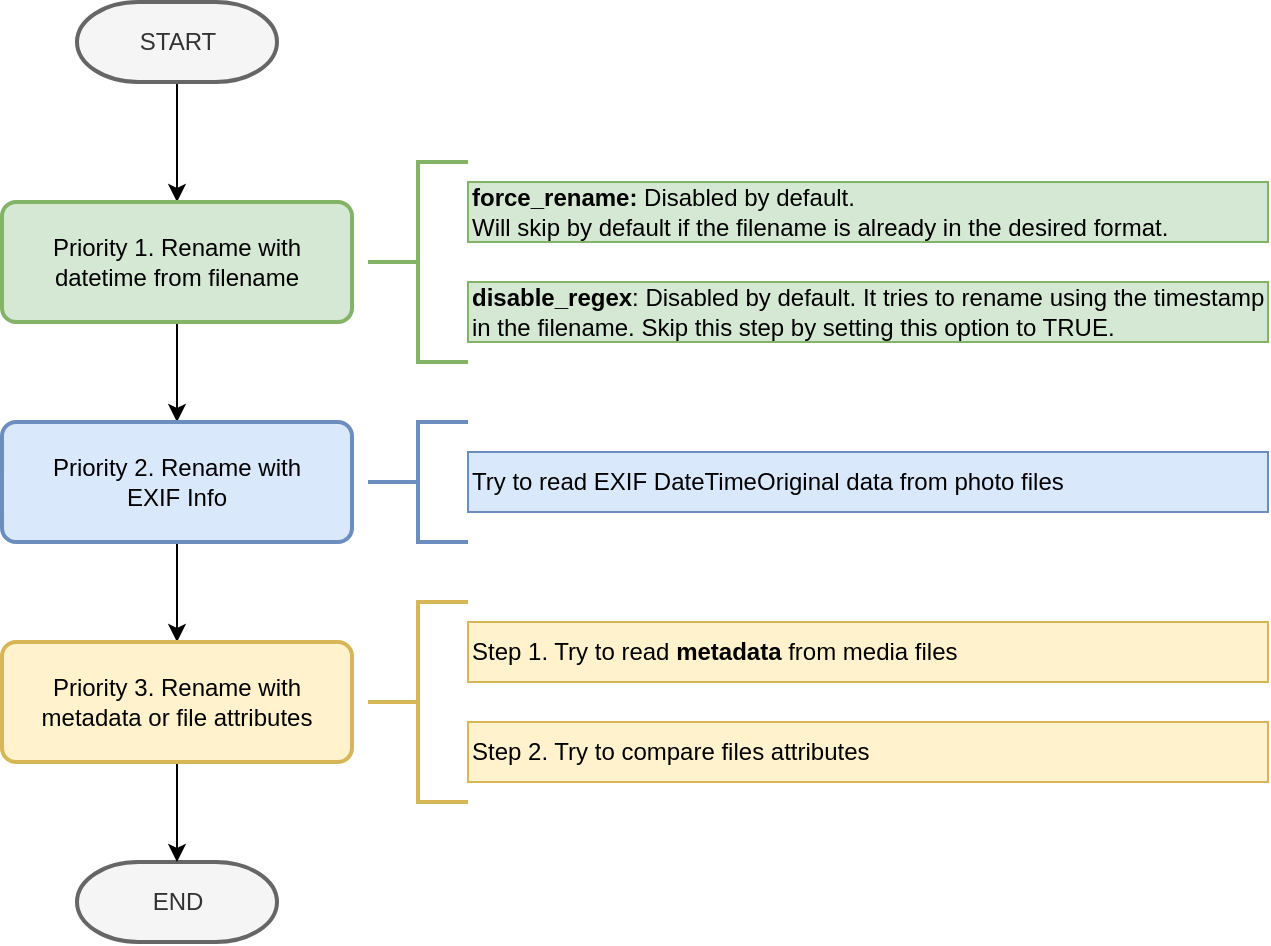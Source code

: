 <mxfile version="26.0.14">
  <diagram name="第 1 页" id="jytu0LdmU6QowjzDd2N_">
    <mxGraphModel dx="913" dy="567" grid="1" gridSize="10" guides="1" tooltips="1" connect="1" arrows="1" fold="1" page="1" pageScale="1" pageWidth="1169" pageHeight="827" math="0" shadow="0">
      <root>
        <mxCell id="0" />
        <mxCell id="1" parent="0" />
        <mxCell id="p_WKmSQKF_TFuKQEz0Kg-5" style="edgeStyle=orthogonalEdgeStyle;rounded=0;orthogonalLoop=1;jettySize=auto;html=1;" edge="1" parent="1" source="Ir1l8f4yJr67hJzMuIwX-1" target="Ir1l8f4yJr67hJzMuIwX-17">
          <mxGeometry relative="1" as="geometry" />
        </mxCell>
        <mxCell id="Ir1l8f4yJr67hJzMuIwX-1" value="START" style="strokeWidth=2;html=1;shape=mxgraph.flowchart.terminator;whiteSpace=wrap;fillColor=#f5f5f5;fontColor=#333333;strokeColor=#666666;" parent="1" vertex="1">
          <mxGeometry x="317.5" y="140" width="100" height="40" as="geometry" />
        </mxCell>
        <mxCell id="Ir1l8f4yJr67hJzMuIwX-2" value="END" style="strokeWidth=2;html=1;shape=mxgraph.flowchart.terminator;whiteSpace=wrap;fillColor=#f5f5f5;fontColor=#333333;strokeColor=#666666;" parent="1" vertex="1">
          <mxGeometry x="317.5" y="570" width="100" height="40" as="geometry" />
        </mxCell>
        <mxCell id="p_WKmSQKF_TFuKQEz0Kg-6" style="edgeStyle=orthogonalEdgeStyle;rounded=0;orthogonalLoop=1;jettySize=auto;html=1;" edge="1" parent="1" source="Ir1l8f4yJr67hJzMuIwX-17" target="p_WKmSQKF_TFuKQEz0Kg-3">
          <mxGeometry relative="1" as="geometry" />
        </mxCell>
        <mxCell id="Ir1l8f4yJr67hJzMuIwX-17" value="Priority 1. Rename with&lt;br&gt;datetime from filename" style="rounded=1;whiteSpace=wrap;html=1;absoluteArcSize=1;arcSize=14;strokeWidth=2;fillColor=#d5e8d4;strokeColor=#82b366;" parent="1" vertex="1">
          <mxGeometry x="280" y="240" width="175" height="60" as="geometry" />
        </mxCell>
        <mxCell id="p_WKmSQKF_TFuKQEz0Kg-7" style="edgeStyle=orthogonalEdgeStyle;rounded=0;orthogonalLoop=1;jettySize=auto;html=1;" edge="1" parent="1" source="p_WKmSQKF_TFuKQEz0Kg-3" target="p_WKmSQKF_TFuKQEz0Kg-4">
          <mxGeometry relative="1" as="geometry" />
        </mxCell>
        <mxCell id="p_WKmSQKF_TFuKQEz0Kg-3" value="Priority 2. Rename with&lt;br&gt;EXIF Info" style="rounded=1;whiteSpace=wrap;html=1;absoluteArcSize=1;arcSize=14;strokeWidth=2;fillColor=#dae8fc;strokeColor=#6c8ebf;" vertex="1" parent="1">
          <mxGeometry x="280" y="350" width="175" height="60" as="geometry" />
        </mxCell>
        <mxCell id="p_WKmSQKF_TFuKQEz0Kg-8" style="edgeStyle=orthogonalEdgeStyle;rounded=0;orthogonalLoop=1;jettySize=auto;html=1;" edge="1" parent="1" source="p_WKmSQKF_TFuKQEz0Kg-4" target="Ir1l8f4yJr67hJzMuIwX-2">
          <mxGeometry relative="1" as="geometry" />
        </mxCell>
        <mxCell id="p_WKmSQKF_TFuKQEz0Kg-4" value="Priority 3. Rename with&lt;br&gt;metadata or file attributes" style="rounded=1;whiteSpace=wrap;html=1;absoluteArcSize=1;arcSize=14;strokeWidth=2;fillColor=#fff2cc;strokeColor=#d6b656;" vertex="1" parent="1">
          <mxGeometry x="280" y="460" width="175" height="60" as="geometry" />
        </mxCell>
        <mxCell id="p_WKmSQKF_TFuKQEz0Kg-9" value="" style="strokeWidth=2;html=1;shape=mxgraph.flowchart.annotation_2;align=left;labelPosition=right;pointerEvents=1;fillColor=#d5e8d4;strokeColor=#82b366;" vertex="1" parent="1">
          <mxGeometry x="463" y="220" width="50" height="100" as="geometry" />
        </mxCell>
        <mxCell id="p_WKmSQKF_TFuKQEz0Kg-10" value="&lt;b&gt;force_rename:&lt;/b&gt;&amp;nbsp;Disabled by default.&lt;br&gt;&lt;div style=&quot;&quot;&gt;&lt;span style=&quot;background-color: transparent; color: light-dark(rgb(0, 0, 0), rgb(255, 255, 255));&quot;&gt;Will skip by default if the filename is already in the desired format.&lt;/span&gt;&lt;/div&gt;" style="text;html=1;align=left;verticalAlign=middle;whiteSpace=wrap;rounded=0;fillColor=#d5e8d4;strokeColor=#82b366;" vertex="1" parent="1">
          <mxGeometry x="513" y="230" width="400" height="30" as="geometry" />
        </mxCell>
        <mxCell id="p_WKmSQKF_TFuKQEz0Kg-11" value="&lt;b&gt;disable_regex&lt;/b&gt;: Disabled by default. It tries to rename using the timestamp in the filename. Skip this step by setting this option to TRUE." style="text;html=1;align=left;verticalAlign=middle;whiteSpace=wrap;rounded=0;fillColor=#d5e8d4;strokeColor=#82b366;" vertex="1" parent="1">
          <mxGeometry x="513" y="280" width="400" height="30" as="geometry" />
        </mxCell>
        <mxCell id="p_WKmSQKF_TFuKQEz0Kg-12" value="" style="strokeWidth=2;html=1;shape=mxgraph.flowchart.annotation_2;align=left;labelPosition=right;pointerEvents=1;fillColor=#dae8fc;strokeColor=#6c8ebf;" vertex="1" parent="1">
          <mxGeometry x="463" y="350" width="50" height="60" as="geometry" />
        </mxCell>
        <mxCell id="p_WKmSQKF_TFuKQEz0Kg-13" value="Try to read EXIF&amp;nbsp;DateTimeOriginal data from photo files" style="text;html=1;align=left;verticalAlign=middle;whiteSpace=wrap;rounded=0;fillColor=#dae8fc;strokeColor=#6c8ebf;" vertex="1" parent="1">
          <mxGeometry x="513" y="365" width="400" height="30" as="geometry" />
        </mxCell>
        <mxCell id="p_WKmSQKF_TFuKQEz0Kg-14" value="" style="strokeWidth=2;html=1;shape=mxgraph.flowchart.annotation_2;align=left;labelPosition=right;pointerEvents=1;fillColor=#fff2cc;strokeColor=#d6b656;" vertex="1" parent="1">
          <mxGeometry x="463" y="440" width="50" height="100" as="geometry" />
        </mxCell>
        <mxCell id="p_WKmSQKF_TFuKQEz0Kg-15" value="Step 1. Try to read&amp;nbsp;&lt;b&gt;metadata&lt;/b&gt; from media files" style="text;html=1;align=left;verticalAlign=middle;whiteSpace=wrap;rounded=0;fillColor=#fff2cc;strokeColor=#d6b656;" vertex="1" parent="1">
          <mxGeometry x="513" y="450" width="400" height="30" as="geometry" />
        </mxCell>
        <mxCell id="p_WKmSQKF_TFuKQEz0Kg-16" value="Step 2. Try to compare files attributes" style="text;html=1;align=left;verticalAlign=middle;whiteSpace=wrap;rounded=0;fillColor=#fff2cc;strokeColor=#d6b656;" vertex="1" parent="1">
          <mxGeometry x="513" y="500" width="400" height="30" as="geometry" />
        </mxCell>
      </root>
    </mxGraphModel>
  </diagram>
</mxfile>
